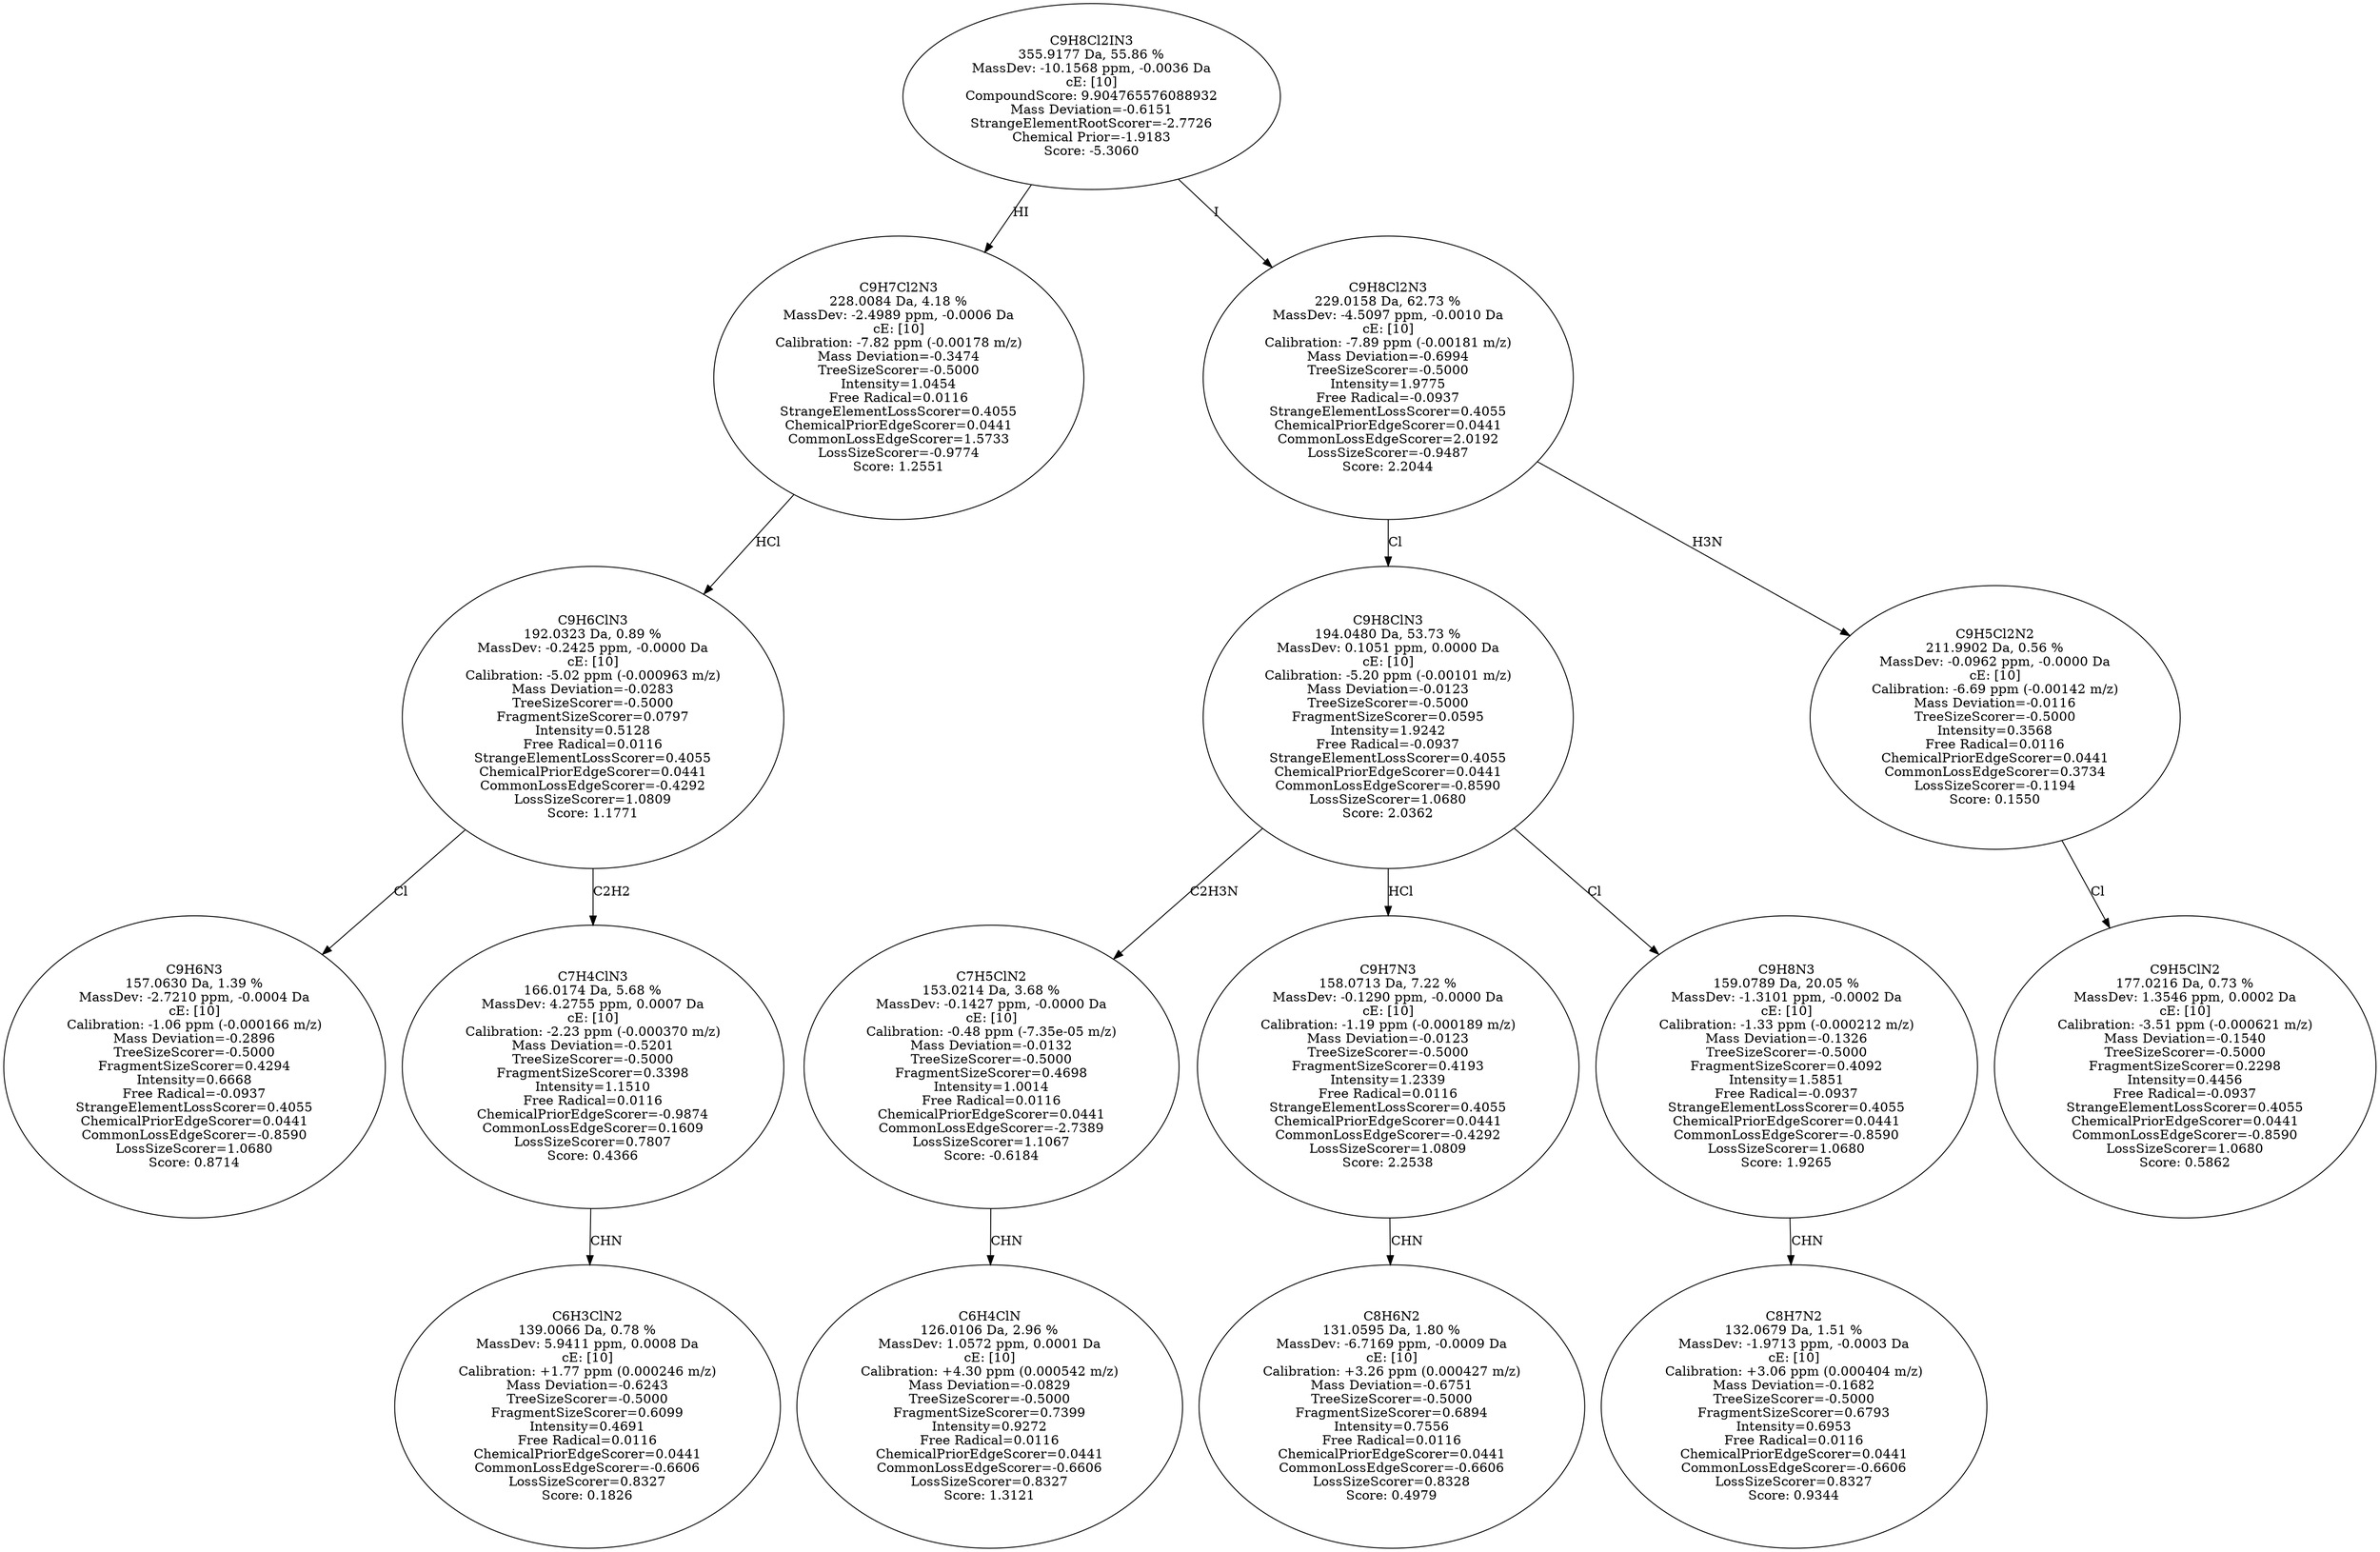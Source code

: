 strict digraph {
v1 [label="C9H6N3\n157.0630 Da, 1.39 %\nMassDev: -2.7210 ppm, -0.0004 Da\ncE: [10]\nCalibration: -1.06 ppm (-0.000166 m/z)\nMass Deviation=-0.2896\nTreeSizeScorer=-0.5000\nFragmentSizeScorer=0.4294\nIntensity=0.6668\nFree Radical=-0.0937\nStrangeElementLossScorer=0.4055\nChemicalPriorEdgeScorer=0.0441\nCommonLossEdgeScorer=-0.8590\nLossSizeScorer=1.0680\nScore: 0.8714"];
v2 [label="C6H3ClN2\n139.0066 Da, 0.78 %\nMassDev: 5.9411 ppm, 0.0008 Da\ncE: [10]\nCalibration: +1.77 ppm (0.000246 m/z)\nMass Deviation=-0.6243\nTreeSizeScorer=-0.5000\nFragmentSizeScorer=0.6099\nIntensity=0.4691\nFree Radical=0.0116\nChemicalPriorEdgeScorer=0.0441\nCommonLossEdgeScorer=-0.6606\nLossSizeScorer=0.8327\nScore: 0.1826"];
v3 [label="C7H4ClN3\n166.0174 Da, 5.68 %\nMassDev: 4.2755 ppm, 0.0007 Da\ncE: [10]\nCalibration: -2.23 ppm (-0.000370 m/z)\nMass Deviation=-0.5201\nTreeSizeScorer=-0.5000\nFragmentSizeScorer=0.3398\nIntensity=1.1510\nFree Radical=0.0116\nChemicalPriorEdgeScorer=-0.9874\nCommonLossEdgeScorer=0.1609\nLossSizeScorer=0.7807\nScore: 0.4366"];
v4 [label="C9H6ClN3\n192.0323 Da, 0.89 %\nMassDev: -0.2425 ppm, -0.0000 Da\ncE: [10]\nCalibration: -5.02 ppm (-0.000963 m/z)\nMass Deviation=-0.0283\nTreeSizeScorer=-0.5000\nFragmentSizeScorer=0.0797\nIntensity=0.5128\nFree Radical=0.0116\nStrangeElementLossScorer=0.4055\nChemicalPriorEdgeScorer=0.0441\nCommonLossEdgeScorer=-0.4292\nLossSizeScorer=1.0809\nScore: 1.1771"];
v5 [label="C9H7Cl2N3\n228.0084 Da, 4.18 %\nMassDev: -2.4989 ppm, -0.0006 Da\ncE: [10]\nCalibration: -7.82 ppm (-0.00178 m/z)\nMass Deviation=-0.3474\nTreeSizeScorer=-0.5000\nIntensity=1.0454\nFree Radical=0.0116\nStrangeElementLossScorer=0.4055\nChemicalPriorEdgeScorer=0.0441\nCommonLossEdgeScorer=1.5733\nLossSizeScorer=-0.9774\nScore: 1.2551"];
v6 [label="C6H4ClN\n126.0106 Da, 2.96 %\nMassDev: 1.0572 ppm, 0.0001 Da\ncE: [10]\nCalibration: +4.30 ppm (0.000542 m/z)\nMass Deviation=-0.0829\nTreeSizeScorer=-0.5000\nFragmentSizeScorer=0.7399\nIntensity=0.9272\nFree Radical=0.0116\nChemicalPriorEdgeScorer=0.0441\nCommonLossEdgeScorer=-0.6606\nLossSizeScorer=0.8327\nScore: 1.3121"];
v7 [label="C7H5ClN2\n153.0214 Da, 3.68 %\nMassDev: -0.1427 ppm, -0.0000 Da\ncE: [10]\nCalibration: -0.48 ppm (-7.35e-05 m/z)\nMass Deviation=-0.0132\nTreeSizeScorer=-0.5000\nFragmentSizeScorer=0.4698\nIntensity=1.0014\nFree Radical=0.0116\nChemicalPriorEdgeScorer=0.0441\nCommonLossEdgeScorer=-2.7389\nLossSizeScorer=1.1067\nScore: -0.6184"];
v8 [label="C8H6N2\n131.0595 Da, 1.80 %\nMassDev: -6.7169 ppm, -0.0009 Da\ncE: [10]\nCalibration: +3.26 ppm (0.000427 m/z)\nMass Deviation=-0.6751\nTreeSizeScorer=-0.5000\nFragmentSizeScorer=0.6894\nIntensity=0.7556\nFree Radical=0.0116\nChemicalPriorEdgeScorer=0.0441\nCommonLossEdgeScorer=-0.6606\nLossSizeScorer=0.8328\nScore: 0.4979"];
v9 [label="C9H7N3\n158.0713 Da, 7.22 %\nMassDev: -0.1290 ppm, -0.0000 Da\ncE: [10]\nCalibration: -1.19 ppm (-0.000189 m/z)\nMass Deviation=-0.0123\nTreeSizeScorer=-0.5000\nFragmentSizeScorer=0.4193\nIntensity=1.2339\nFree Radical=0.0116\nStrangeElementLossScorer=0.4055\nChemicalPriorEdgeScorer=0.0441\nCommonLossEdgeScorer=-0.4292\nLossSizeScorer=1.0809\nScore: 2.2538"];
v10 [label="C8H7N2\n132.0679 Da, 1.51 %\nMassDev: -1.9713 ppm, -0.0003 Da\ncE: [10]\nCalibration: +3.06 ppm (0.000404 m/z)\nMass Deviation=-0.1682\nTreeSizeScorer=-0.5000\nFragmentSizeScorer=0.6793\nIntensity=0.6953\nFree Radical=0.0116\nChemicalPriorEdgeScorer=0.0441\nCommonLossEdgeScorer=-0.6606\nLossSizeScorer=0.8327\nScore: 0.9344"];
v11 [label="C9H8N3\n159.0789 Da, 20.05 %\nMassDev: -1.3101 ppm, -0.0002 Da\ncE: [10]\nCalibration: -1.33 ppm (-0.000212 m/z)\nMass Deviation=-0.1326\nTreeSizeScorer=-0.5000\nFragmentSizeScorer=0.4092\nIntensity=1.5851\nFree Radical=-0.0937\nStrangeElementLossScorer=0.4055\nChemicalPriorEdgeScorer=0.0441\nCommonLossEdgeScorer=-0.8590\nLossSizeScorer=1.0680\nScore: 1.9265"];
v12 [label="C9H8ClN3\n194.0480 Da, 53.73 %\nMassDev: 0.1051 ppm, 0.0000 Da\ncE: [10]\nCalibration: -5.20 ppm (-0.00101 m/z)\nMass Deviation=-0.0123\nTreeSizeScorer=-0.5000\nFragmentSizeScorer=0.0595\nIntensity=1.9242\nFree Radical=-0.0937\nStrangeElementLossScorer=0.4055\nChemicalPriorEdgeScorer=0.0441\nCommonLossEdgeScorer=-0.8590\nLossSizeScorer=1.0680\nScore: 2.0362"];
v13 [label="C9H5ClN2\n177.0216 Da, 0.73 %\nMassDev: 1.3546 ppm, 0.0002 Da\ncE: [10]\nCalibration: -3.51 ppm (-0.000621 m/z)\nMass Deviation=-0.1540\nTreeSizeScorer=-0.5000\nFragmentSizeScorer=0.2298\nIntensity=0.4456\nFree Radical=-0.0937\nStrangeElementLossScorer=0.4055\nChemicalPriorEdgeScorer=0.0441\nCommonLossEdgeScorer=-0.8590\nLossSizeScorer=1.0680\nScore: 0.5862"];
v14 [label="C9H5Cl2N2\n211.9902 Da, 0.56 %\nMassDev: -0.0962 ppm, -0.0000 Da\ncE: [10]\nCalibration: -6.69 ppm (-0.00142 m/z)\nMass Deviation=-0.0116\nTreeSizeScorer=-0.5000\nIntensity=0.3568\nFree Radical=0.0116\nChemicalPriorEdgeScorer=0.0441\nCommonLossEdgeScorer=0.3734\nLossSizeScorer=-0.1194\nScore: 0.1550"];
v15 [label="C9H8Cl2N3\n229.0158 Da, 62.73 %\nMassDev: -4.5097 ppm, -0.0010 Da\ncE: [10]\nCalibration: -7.89 ppm (-0.00181 m/z)\nMass Deviation=-0.6994\nTreeSizeScorer=-0.5000\nIntensity=1.9775\nFree Radical=-0.0937\nStrangeElementLossScorer=0.4055\nChemicalPriorEdgeScorer=0.0441\nCommonLossEdgeScorer=2.0192\nLossSizeScorer=-0.9487\nScore: 2.2044"];
v16 [label="C9H8Cl2IN3\n355.9177 Da, 55.86 %\nMassDev: -10.1568 ppm, -0.0036 Da\ncE: [10]\nCompoundScore: 9.904765576088932\nMass Deviation=-0.6151\nStrangeElementRootScorer=-2.7726\nChemical Prior=-1.9183\nScore: -5.3060"];
v4 -> v1 [label="Cl"];
v3 -> v2 [label="CHN"];
v4 -> v3 [label="C2H2"];
v5 -> v4 [label="HCl"];
v16 -> v5 [label="HI"];
v7 -> v6 [label="CHN"];
v12 -> v7 [label="C2H3N"];
v9 -> v8 [label="CHN"];
v12 -> v9 [label="HCl"];
v11 -> v10 [label="CHN"];
v12 -> v11 [label="Cl"];
v15 -> v12 [label="Cl"];
v14 -> v13 [label="Cl"];
v15 -> v14 [label="H3N"];
v16 -> v15 [label="I"];
}